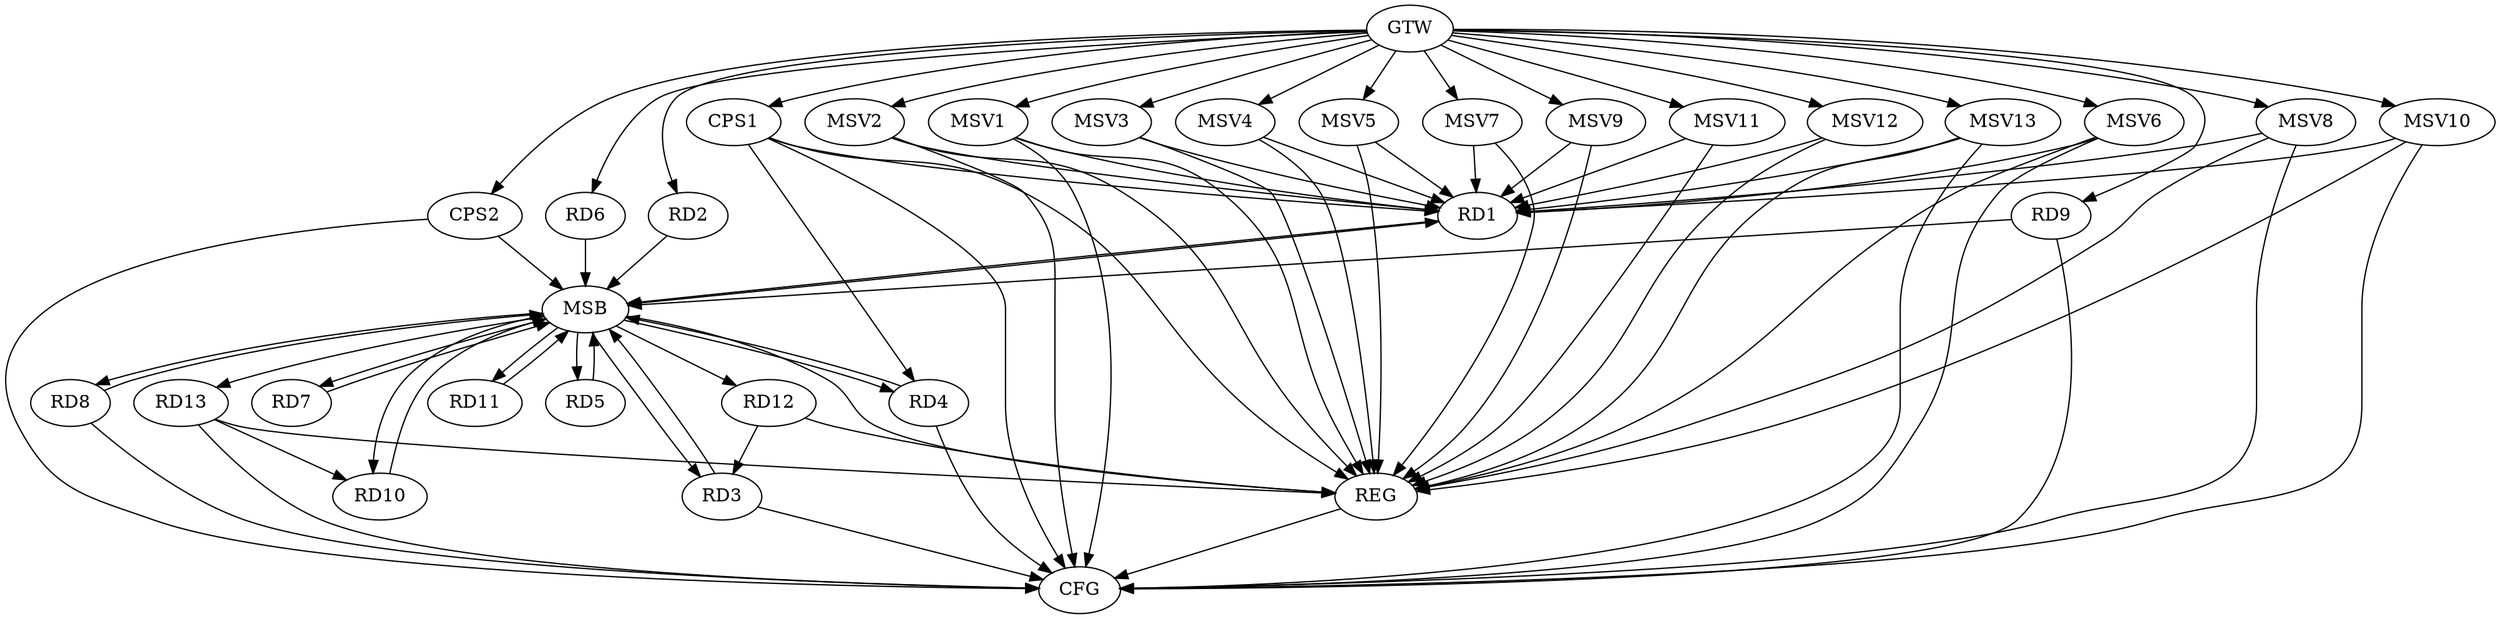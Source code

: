 strict digraph G {
  RD1 [ label="RD1" ];
  RD2 [ label="RD2" ];
  RD3 [ label="RD3" ];
  RD4 [ label="RD4" ];
  RD5 [ label="RD5" ];
  RD6 [ label="RD6" ];
  RD7 [ label="RD7" ];
  RD8 [ label="RD8" ];
  RD9 [ label="RD9" ];
  RD10 [ label="RD10" ];
  RD11 [ label="RD11" ];
  RD12 [ label="RD12" ];
  RD13 [ label="RD13" ];
  CPS1 [ label="CPS1" ];
  CPS2 [ label="CPS2" ];
  GTW [ label="GTW" ];
  REG [ label="REG" ];
  MSB [ label="MSB" ];
  CFG [ label="CFG" ];
  MSV1 [ label="MSV1" ];
  MSV2 [ label="MSV2" ];
  MSV3 [ label="MSV3" ];
  MSV4 [ label="MSV4" ];
  MSV5 [ label="MSV5" ];
  MSV6 [ label="MSV6" ];
  MSV7 [ label="MSV7" ];
  MSV8 [ label="MSV8" ];
  MSV9 [ label="MSV9" ];
  MSV10 [ label="MSV10" ];
  MSV11 [ label="MSV11" ];
  MSV12 [ label="MSV12" ];
  MSV13 [ label="MSV13" ];
  RD12 -> RD3;
  RD13 -> RD10;
  CPS1 -> RD1;
  CPS1 -> RD4;
  GTW -> RD2;
  GTW -> RD6;
  GTW -> RD9;
  GTW -> CPS1;
  GTW -> CPS2;
  RD12 -> REG;
  RD13 -> REG;
  CPS1 -> REG;
  RD1 -> MSB;
  MSB -> REG;
  RD2 -> MSB;
  MSB -> RD11;
  MSB -> RD12;
  RD3 -> MSB;
  MSB -> RD1;
  RD4 -> MSB;
  RD5 -> MSB;
  RD6 -> MSB;
  MSB -> RD7;
  MSB -> RD10;
  RD7 -> MSB;
  RD8 -> MSB;
  RD9 -> MSB;
  MSB -> RD3;
  MSB -> RD5;
  RD10 -> MSB;
  MSB -> RD13;
  RD11 -> MSB;
  MSB -> RD4;
  CPS2 -> MSB;
  MSB -> RD8;
  RD3 -> CFG;
  RD4 -> CFG;
  CPS2 -> CFG;
  CPS1 -> CFG;
  RD13 -> CFG;
  RD8 -> CFG;
  RD9 -> CFG;
  REG -> CFG;
  MSV1 -> RD1;
  MSV2 -> RD1;
  GTW -> MSV1;
  MSV1 -> REG;
  MSV1 -> CFG;
  GTW -> MSV2;
  MSV2 -> REG;
  MSV2 -> CFG;
  MSV3 -> RD1;
  MSV4 -> RD1;
  GTW -> MSV3;
  MSV3 -> REG;
  GTW -> MSV4;
  MSV4 -> REG;
  MSV5 -> RD1;
  GTW -> MSV5;
  MSV5 -> REG;
  MSV6 -> RD1;
  MSV7 -> RD1;
  GTW -> MSV6;
  MSV6 -> REG;
  MSV6 -> CFG;
  GTW -> MSV7;
  MSV7 -> REG;
  MSV8 -> RD1;
  MSV9 -> RD1;
  GTW -> MSV8;
  MSV8 -> REG;
  MSV8 -> CFG;
  GTW -> MSV9;
  MSV9 -> REG;
  MSV10 -> RD1;
  MSV11 -> RD1;
  GTW -> MSV10;
  MSV10 -> REG;
  MSV10 -> CFG;
  GTW -> MSV11;
  MSV11 -> REG;
  MSV12 -> RD1;
  MSV13 -> RD1;
  GTW -> MSV12;
  MSV12 -> REG;
  GTW -> MSV13;
  MSV13 -> REG;
  MSV13 -> CFG;
}
